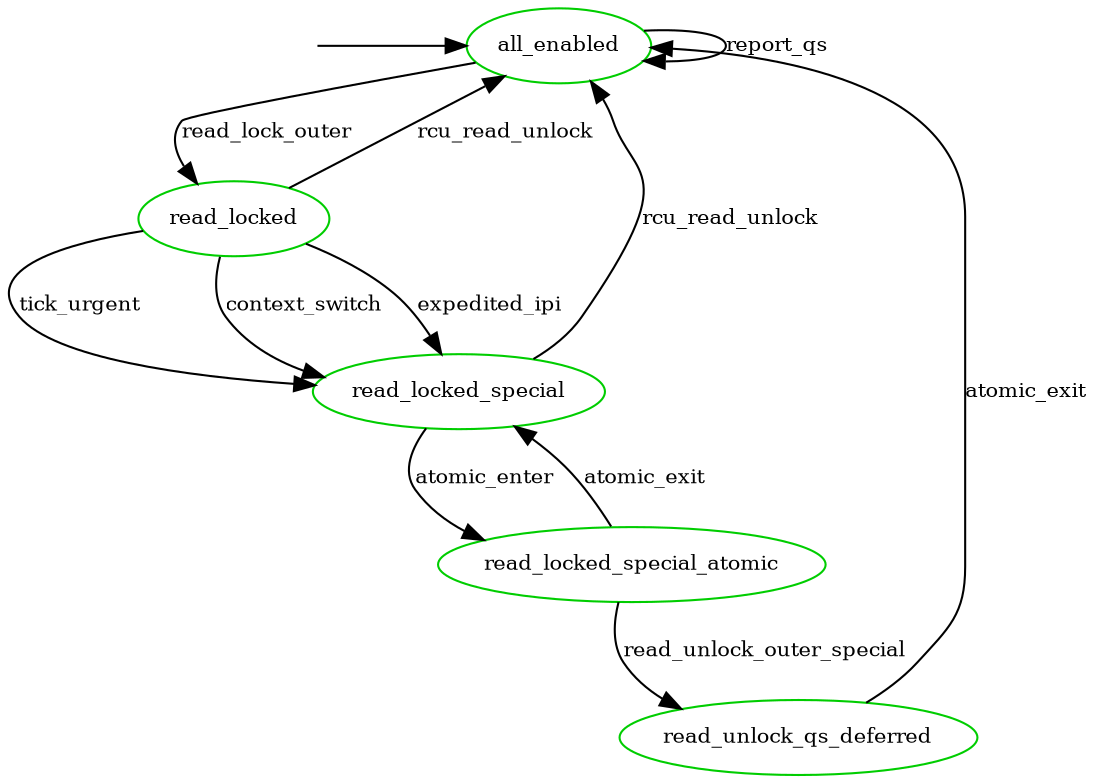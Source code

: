 digraph state_automaton {
	center = true;
	// size = "700,800";
	nodesep = 0.5;
	{node [shape = plaintext, style=invis, label=""] "__init_all_enabled"};
	node [shape = ellipse, fontsize=10, color = green3];
	edge [fontsize=10];

	"__init_all_enabled" -> "all_enabled";

	/* Handling for read-lock, pirq dis, read-unlock, pirq en */
	"all_enabled" [label = "all_enabled"]; 
	"read_locked" [label = "read_locked"]; 
	"read_locked_special" [label = "read_locked_special"]; 
	"read_locked_special_atomic" [label = "read_locked_special_atomic"]; 
	"read_unlock_qs_deferred" [label = "read_unlock_qs_deferred"]; 

	"all_enabled" -> "all_enabled" [ label = "report_qs" ];
	"all_enabled" -> "read_locked" [ label = "read_lock_outer" ];

	"read_locked" -> "all_enabled" [ label = "rcu_read_unlock" ];
	"read_locked" -> "read_locked_special" [ label = "tick_urgent" ];
	"read_locked" -> "read_locked_special" [ label = "context_switch" ];
	"read_locked" -> "read_locked_special" [ label = "expedited_ipi" ];

	"read_locked_special" -> "all_enabled" [ label = "rcu_read_unlock" ];

	"read_locked_special" -> "read_locked_special_atomic" [ label = "atomic_enter" ];
	"read_locked_special_atomic" -> "read_locked_special" [ label = "atomic_exit" ];

	"read_locked_special_atomic" -> "read_unlock_qs_deferred" [ label = "read_unlock_outer_special" ];

	"read_unlock_qs_deferred" -> "all_enabled" [ label = "atomic_exit" ];

	{ rank = min ;
		"__init_all_enabled";
		"all_enabled";
	}
}
